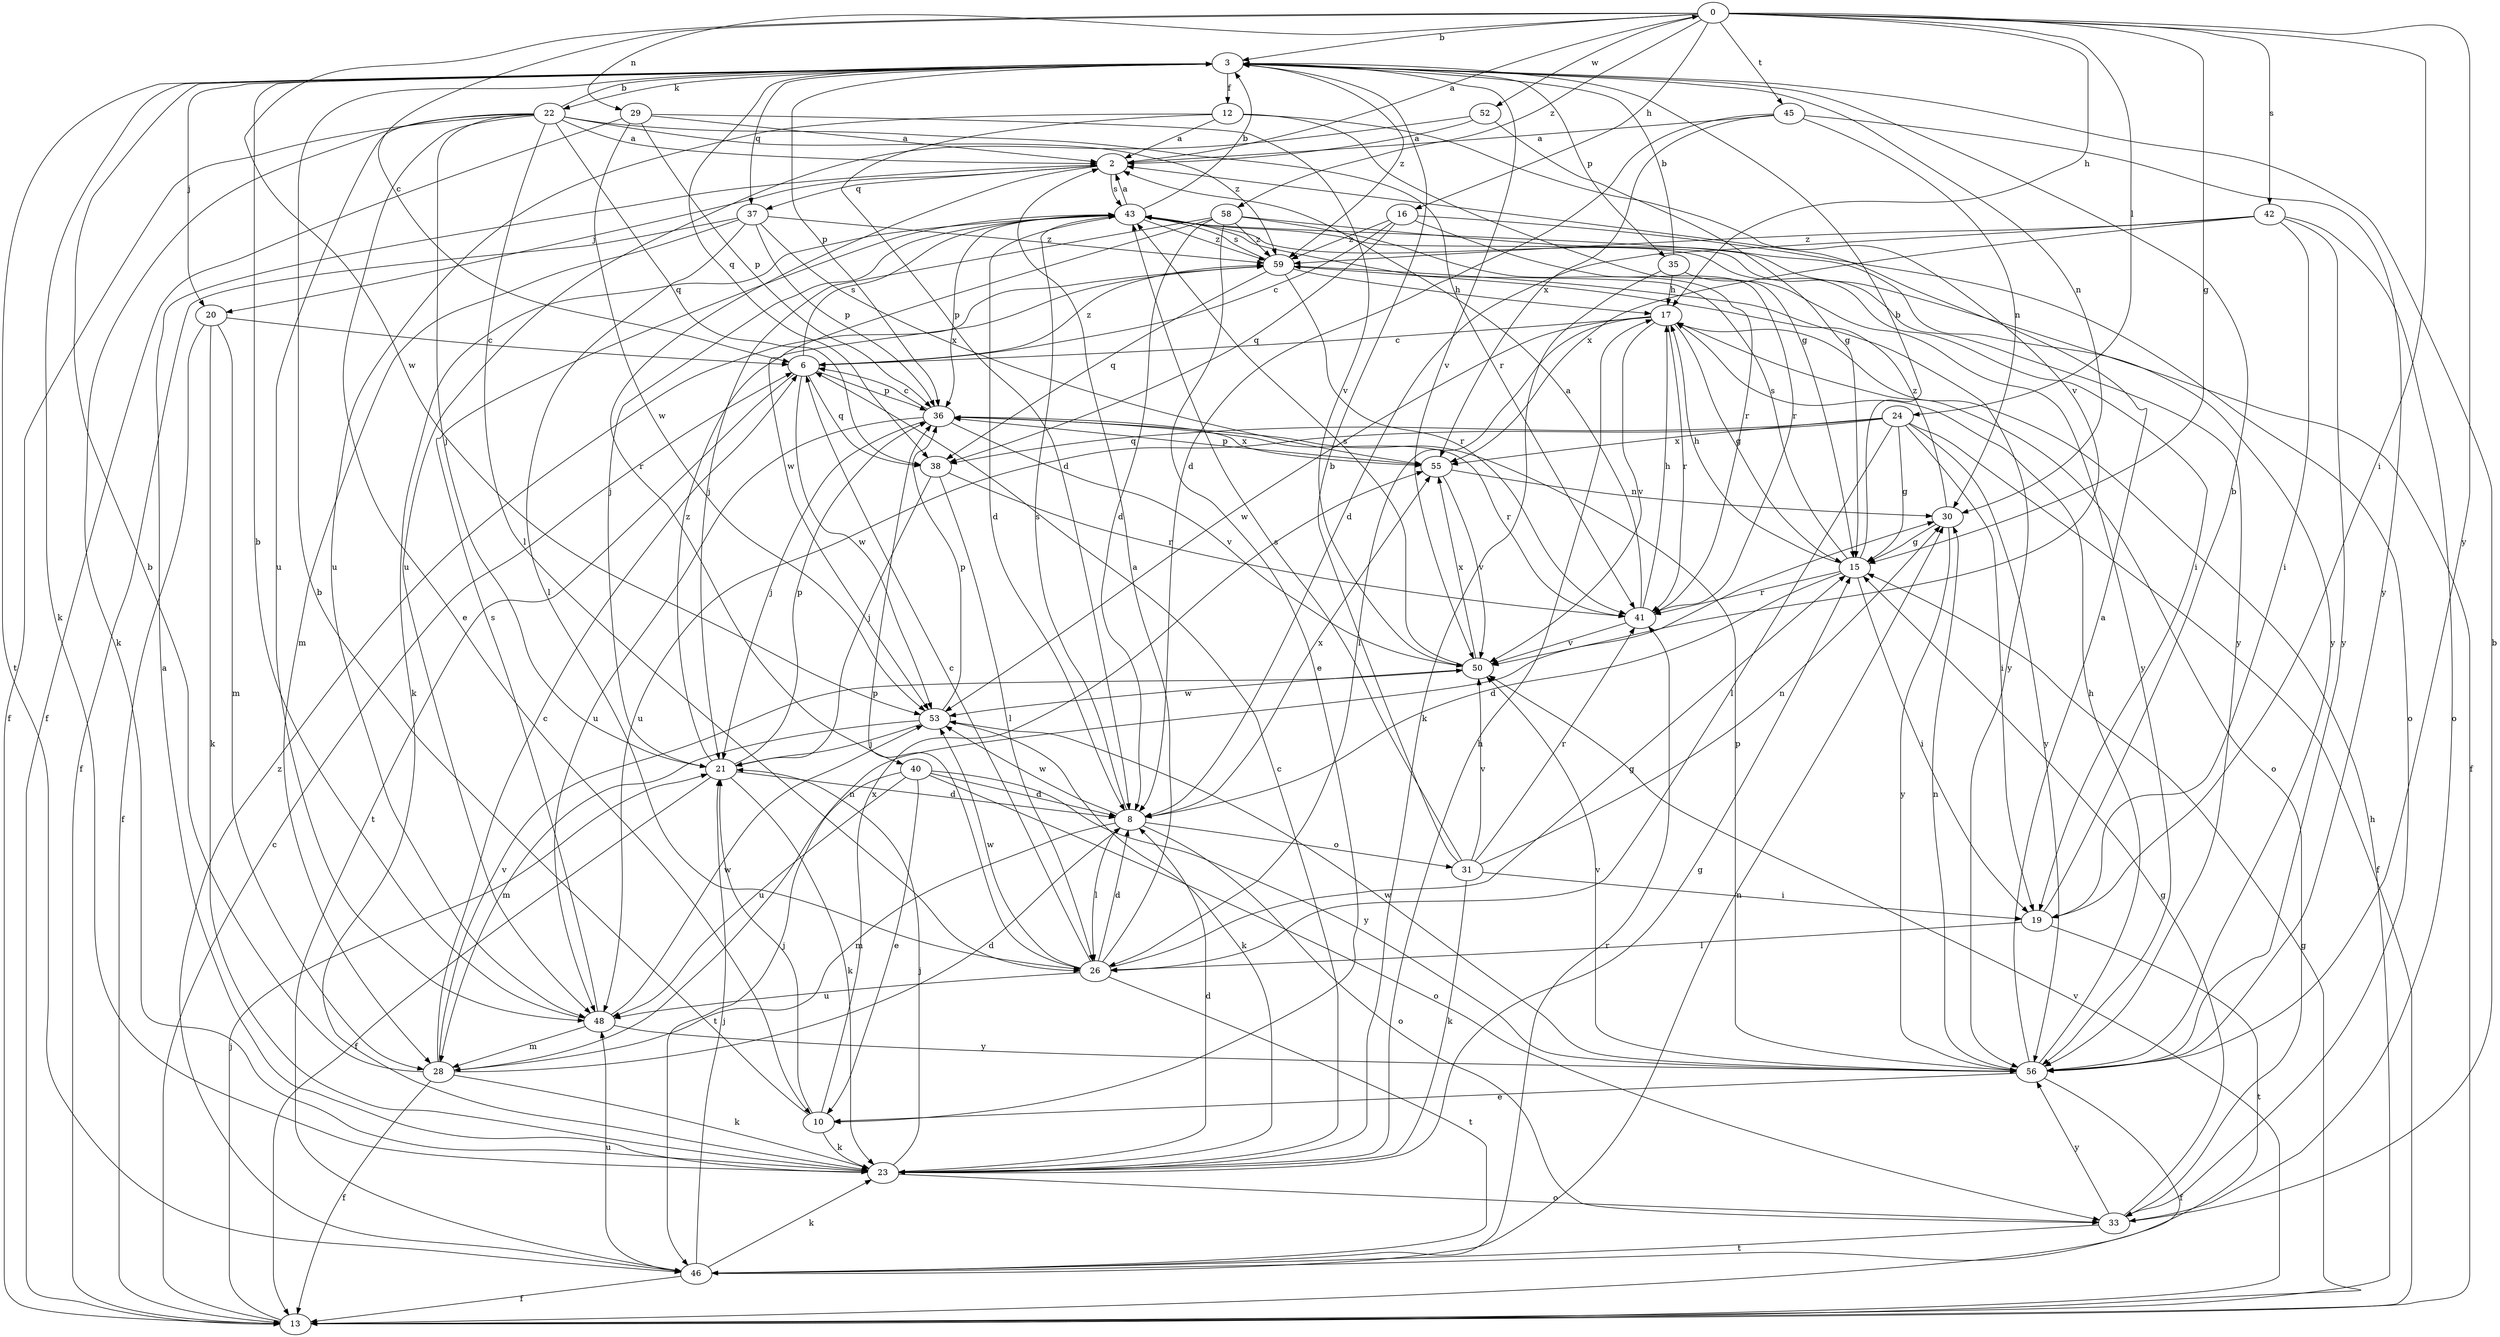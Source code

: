 strict digraph  {
0;
2;
3;
6;
8;
10;
12;
13;
15;
16;
17;
19;
20;
21;
22;
23;
24;
26;
28;
29;
30;
31;
33;
35;
36;
37;
38;
40;
41;
42;
43;
45;
46;
48;
50;
52;
53;
55;
56;
58;
59;
0 -> 3  [label=b];
0 -> 6  [label=c];
0 -> 15  [label=g];
0 -> 16  [label=h];
0 -> 17  [label=h];
0 -> 19  [label=i];
0 -> 24  [label=l];
0 -> 29  [label=n];
0 -> 42  [label=s];
0 -> 45  [label=t];
0 -> 52  [label=w];
0 -> 53  [label=w];
0 -> 56  [label=y];
0 -> 58  [label=z];
2 -> 0  [label=a];
2 -> 20  [label=j];
2 -> 37  [label=q];
2 -> 40  [label=r];
2 -> 43  [label=s];
3 -> 12  [label=f];
3 -> 20  [label=j];
3 -> 22  [label=k];
3 -> 23  [label=k];
3 -> 30  [label=n];
3 -> 35  [label=p];
3 -> 36  [label=p];
3 -> 37  [label=q];
3 -> 38  [label=q];
3 -> 46  [label=t];
3 -> 50  [label=v];
3 -> 59  [label=z];
6 -> 36  [label=p];
6 -> 38  [label=q];
6 -> 43  [label=s];
6 -> 46  [label=t];
6 -> 53  [label=w];
6 -> 59  [label=z];
8 -> 26  [label=l];
8 -> 28  [label=m];
8 -> 31  [label=o];
8 -> 33  [label=o];
8 -> 43  [label=s];
8 -> 53  [label=w];
8 -> 55  [label=x];
10 -> 3  [label=b];
10 -> 21  [label=j];
10 -> 23  [label=k];
10 -> 55  [label=x];
12 -> 2  [label=a];
12 -> 8  [label=d];
12 -> 15  [label=g];
12 -> 48  [label=u];
12 -> 50  [label=v];
13 -> 6  [label=c];
13 -> 15  [label=g];
13 -> 17  [label=h];
13 -> 21  [label=j];
13 -> 50  [label=v];
15 -> 3  [label=b];
15 -> 8  [label=d];
15 -> 17  [label=h];
15 -> 19  [label=i];
15 -> 41  [label=r];
15 -> 43  [label=s];
16 -> 6  [label=c];
16 -> 33  [label=o];
16 -> 38  [label=q];
16 -> 41  [label=r];
16 -> 59  [label=z];
17 -> 6  [label=c];
17 -> 15  [label=g];
17 -> 26  [label=l];
17 -> 33  [label=o];
17 -> 41  [label=r];
17 -> 50  [label=v];
17 -> 53  [label=w];
19 -> 3  [label=b];
19 -> 26  [label=l];
19 -> 46  [label=t];
20 -> 6  [label=c];
20 -> 13  [label=f];
20 -> 23  [label=k];
20 -> 28  [label=m];
21 -> 8  [label=d];
21 -> 13  [label=f];
21 -> 23  [label=k];
21 -> 36  [label=p];
21 -> 59  [label=z];
22 -> 2  [label=a];
22 -> 3  [label=b];
22 -> 10  [label=e];
22 -> 13  [label=f];
22 -> 21  [label=j];
22 -> 23  [label=k];
22 -> 26  [label=l];
22 -> 38  [label=q];
22 -> 41  [label=r];
22 -> 48  [label=u];
22 -> 59  [label=z];
23 -> 2  [label=a];
23 -> 6  [label=c];
23 -> 8  [label=d];
23 -> 15  [label=g];
23 -> 17  [label=h];
23 -> 21  [label=j];
23 -> 33  [label=o];
24 -> 13  [label=f];
24 -> 15  [label=g];
24 -> 19  [label=i];
24 -> 26  [label=l];
24 -> 38  [label=q];
24 -> 48  [label=u];
24 -> 55  [label=x];
24 -> 56  [label=y];
26 -> 2  [label=a];
26 -> 6  [label=c];
26 -> 8  [label=d];
26 -> 15  [label=g];
26 -> 36  [label=p];
26 -> 46  [label=t];
26 -> 48  [label=u];
26 -> 53  [label=w];
28 -> 3  [label=b];
28 -> 6  [label=c];
28 -> 8  [label=d];
28 -> 13  [label=f];
28 -> 23  [label=k];
28 -> 30  [label=n];
28 -> 50  [label=v];
29 -> 2  [label=a];
29 -> 13  [label=f];
29 -> 36  [label=p];
29 -> 50  [label=v];
29 -> 53  [label=w];
30 -> 15  [label=g];
30 -> 56  [label=y];
30 -> 59  [label=z];
31 -> 3  [label=b];
31 -> 19  [label=i];
31 -> 23  [label=k];
31 -> 30  [label=n];
31 -> 41  [label=r];
31 -> 43  [label=s];
31 -> 50  [label=v];
33 -> 3  [label=b];
33 -> 15  [label=g];
33 -> 46  [label=t];
33 -> 56  [label=y];
35 -> 3  [label=b];
35 -> 17  [label=h];
35 -> 23  [label=k];
35 -> 56  [label=y];
36 -> 6  [label=c];
36 -> 21  [label=j];
36 -> 41  [label=r];
36 -> 48  [label=u];
36 -> 50  [label=v];
36 -> 55  [label=x];
37 -> 13  [label=f];
37 -> 26  [label=l];
37 -> 28  [label=m];
37 -> 36  [label=p];
37 -> 55  [label=x];
37 -> 59  [label=z];
38 -> 21  [label=j];
38 -> 26  [label=l];
38 -> 41  [label=r];
40 -> 8  [label=d];
40 -> 10  [label=e];
40 -> 33  [label=o];
40 -> 46  [label=t];
40 -> 48  [label=u];
40 -> 56  [label=y];
41 -> 2  [label=a];
41 -> 17  [label=h];
41 -> 50  [label=v];
42 -> 8  [label=d];
42 -> 19  [label=i];
42 -> 33  [label=o];
42 -> 55  [label=x];
42 -> 56  [label=y];
42 -> 59  [label=z];
43 -> 2  [label=a];
43 -> 3  [label=b];
43 -> 8  [label=d];
43 -> 13  [label=f];
43 -> 19  [label=i];
43 -> 21  [label=j];
43 -> 23  [label=k];
43 -> 36  [label=p];
43 -> 56  [label=y];
43 -> 59  [label=z];
45 -> 2  [label=a];
45 -> 8  [label=d];
45 -> 30  [label=n];
45 -> 55  [label=x];
45 -> 56  [label=y];
46 -> 13  [label=f];
46 -> 21  [label=j];
46 -> 23  [label=k];
46 -> 30  [label=n];
46 -> 41  [label=r];
46 -> 48  [label=u];
46 -> 59  [label=z];
48 -> 3  [label=b];
48 -> 28  [label=m];
48 -> 43  [label=s];
48 -> 53  [label=w];
48 -> 56  [label=y];
50 -> 43  [label=s];
50 -> 53  [label=w];
50 -> 55  [label=x];
52 -> 2  [label=a];
52 -> 15  [label=g];
52 -> 48  [label=u];
53 -> 21  [label=j];
53 -> 23  [label=k];
53 -> 28  [label=m];
53 -> 36  [label=p];
55 -> 30  [label=n];
55 -> 36  [label=p];
55 -> 50  [label=v];
56 -> 2  [label=a];
56 -> 10  [label=e];
56 -> 13  [label=f];
56 -> 17  [label=h];
56 -> 30  [label=n];
56 -> 36  [label=p];
56 -> 50  [label=v];
56 -> 53  [label=w];
58 -> 8  [label=d];
58 -> 10  [label=e];
58 -> 21  [label=j];
58 -> 41  [label=r];
58 -> 53  [label=w];
58 -> 56  [label=y];
58 -> 59  [label=z];
59 -> 17  [label=h];
59 -> 38  [label=q];
59 -> 41  [label=r];
59 -> 43  [label=s];
59 -> 56  [label=y];
}
